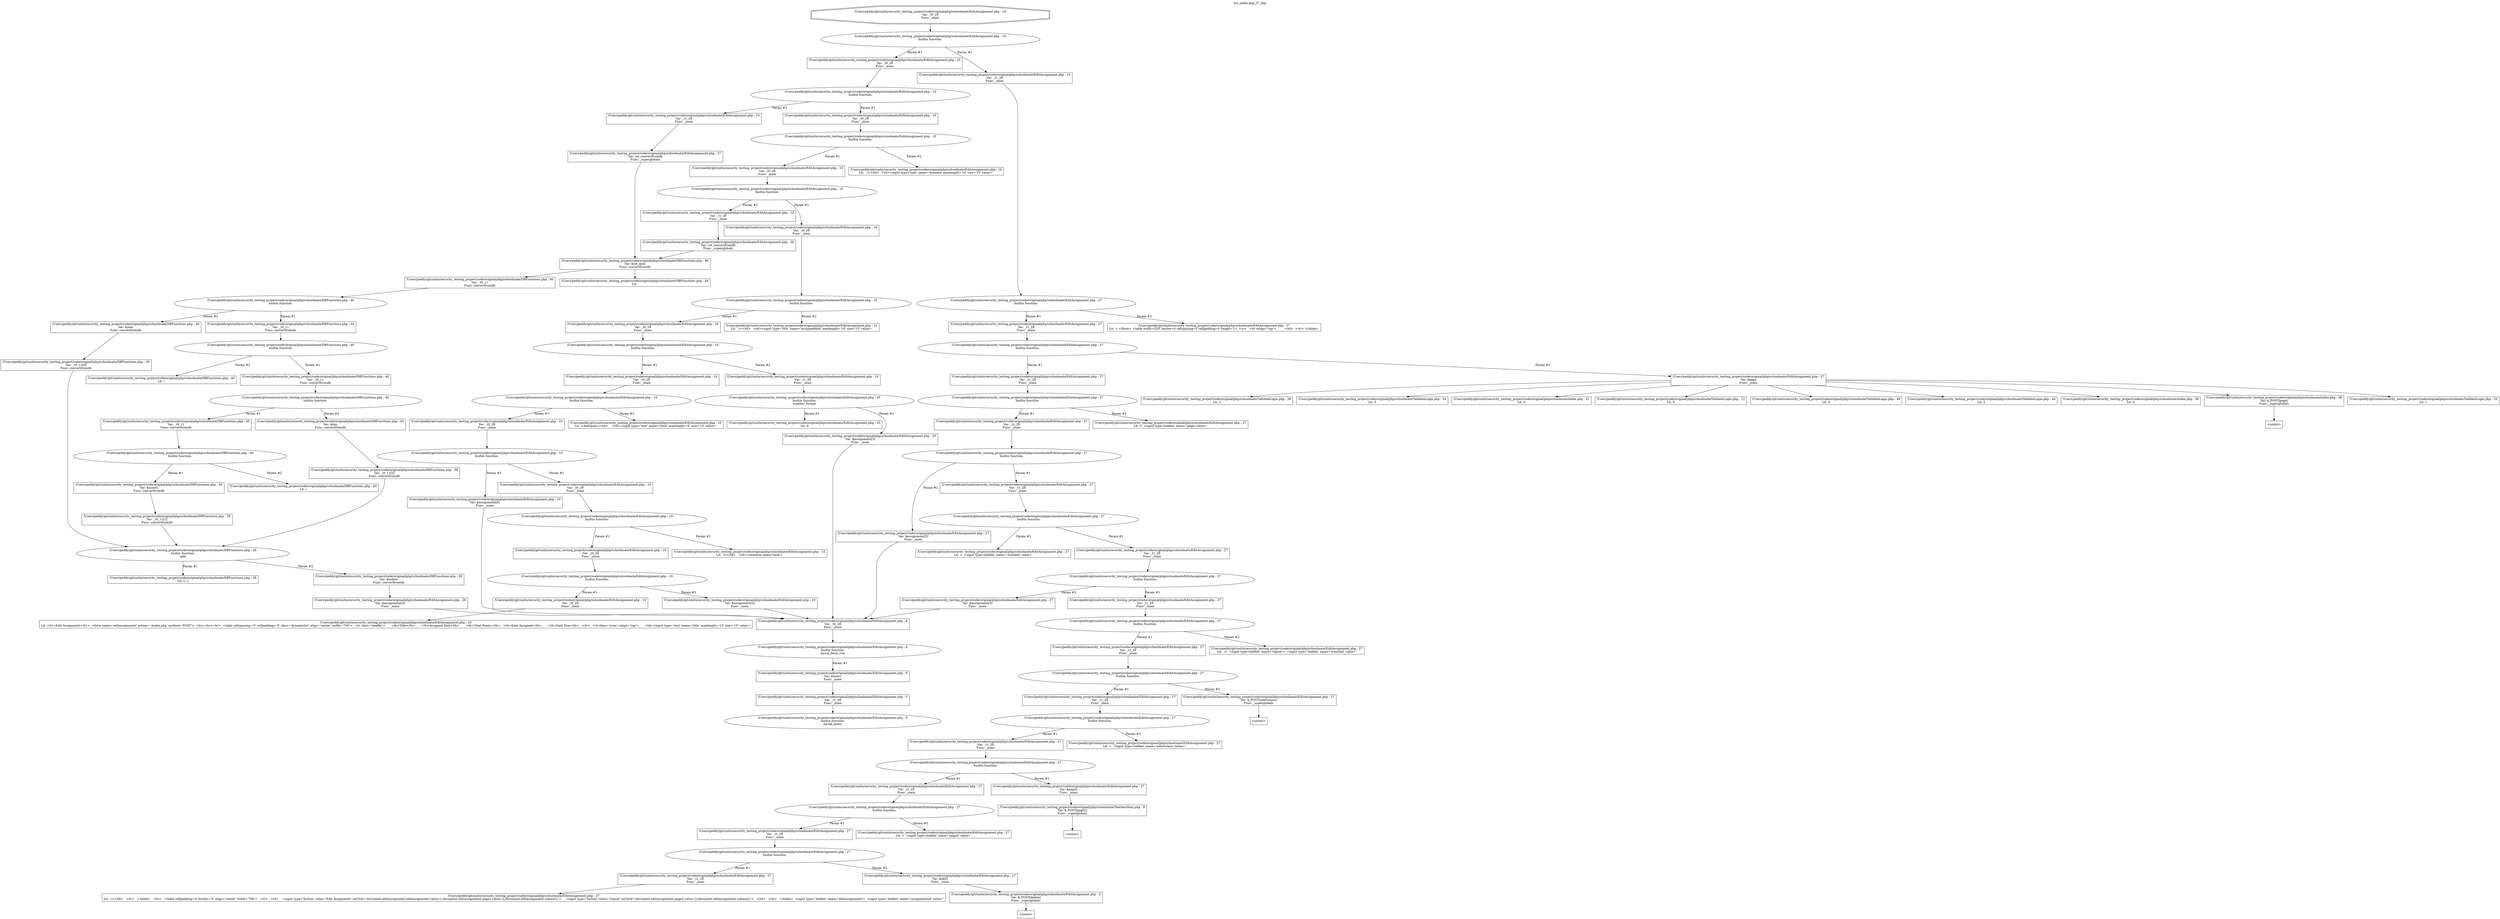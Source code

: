 digraph cfg {
  label="xss_index.php_37_dep";
  labelloc=t;
  n1 [shape=doubleoctagon, label="/Users/peddy/git/unitn/security_testing_project/code/original/php/schoolmate/EditAssignment.php : 10\nVar: _t0_29\nFunc: _main\n"];
  n2 [shape=ellipse, label="/Users/peddy/git/unitn/security_testing_project/code/original/php/schoolmate/EditAssignment.php : 10\nbuiltin function:\n.\n"];
  n3 [shape=box, label="/Users/peddy/git/unitn/security_testing_project/code/original/php/schoolmate/EditAssignment.php : 10\nVar: _t0_29\nFunc: _main\n"];
  n4 [shape=ellipse, label="/Users/peddy/git/unitn/security_testing_project/code/original/php/schoolmate/EditAssignment.php : 10\nbuiltin function:\n.\n"];
  n5 [shape=box, label="/Users/peddy/git/unitn/security_testing_project/code/original/php/schoolmate/EditAssignment.php : 10\nVar: _t0_29\nFunc: _main\n"];
  n6 [shape=ellipse, label="/Users/peddy/git/unitn/security_testing_project/code/original/php/schoolmate/EditAssignment.php : 10\nbuiltin function:\n.\n"];
  n7 [shape=box, label="/Users/peddy/git/unitn/security_testing_project/code/original/php/schoolmate/EditAssignment.php : 10\nVar: _t0_29\nFunc: _main\n"];
  n8 [shape=ellipse, label="/Users/peddy/git/unitn/security_testing_project/code/original/php/schoolmate/EditAssignment.php : 10\nbuiltin function:\n.\n"];
  n9 [shape=box, label="/Users/peddy/git/unitn/security_testing_project/code/original/php/schoolmate/EditAssignment.php : 10\nVar: _t0_29\nFunc: _main\n"];
  n10 [shape=ellipse, label="/Users/peddy/git/unitn/security_testing_project/code/original/php/schoolmate/EditAssignment.php : 10\nbuiltin function:\n.\n"];
  n11 [shape=box, label="/Users/peddy/git/unitn/security_testing_project/code/original/php/schoolmate/EditAssignment.php : 10\nVar: _t0_29\nFunc: _main\n"];
  n12 [shape=ellipse, label="/Users/peddy/git/unitn/security_testing_project/code/original/php/schoolmate/EditAssignment.php : 10\nbuiltin function:\n.\n"];
  n13 [shape=box, label="/Users/peddy/git/unitn/security_testing_project/code/original/php/schoolmate/EditAssignment.php : 10\nVar: _t0_29\nFunc: _main\n"];
  n14 [shape=ellipse, label="/Users/peddy/git/unitn/security_testing_project/code/original/php/schoolmate/EditAssignment.php : 10\nbuiltin function:\n.\n"];
  n15 [shape=box, label="/Users/peddy/git/unitn/security_testing_project/code/original/php/schoolmate/EditAssignment.php : 10\nVar: _t0_29\nFunc: _main\n"];
  n16 [shape=ellipse, label="/Users/peddy/git/unitn/security_testing_project/code/original/php/schoolmate/EditAssignment.php : 10\nbuiltin function:\n.\n"];
  n17 [shape=box, label="/Users/peddy/git/unitn/security_testing_project/code/original/php/schoolmate/EditAssignment.php : 10\nVar: _t0_29\nFunc: _main\n"];
  n18 [shape=ellipse, label="/Users/peddy/git/unitn/security_testing_project/code/original/php/schoolmate/EditAssignment.php : 10\nbuiltin function:\n.\n"];
  n19 [shape=box, label="/Users/peddy/git/unitn/security_testing_project/code/original/php/schoolmate/EditAssignment.php : 10\nVar: _t0_29\nFunc: _main\n"];
  n20 [shape=ellipse, label="/Users/peddy/git/unitn/security_testing_project/code/original/php/schoolmate/EditAssignment.php : 10\nbuiltin function:\n.\n"];
  n21 [shape=box, label="/Users/peddy/git/unitn/security_testing_project/code/original/php/schoolmate/EditAssignment.php : 10\nVar: _t0_29\nFunc: _main\n"];
  n22 [shape=box, label="/Users/peddy/git/unitn/security_testing_project/code/original/php/schoolmate/EditAssignment.php : 10\nLit: <h1>Edit Assignment</h1>  <form name='editassignment' action='./index.php' method='POST'>  <br><br><br>  <table cellspacing='0' cellpadding='5' class='dynamiclist' align='center' width='700'>   <tr class='header'>	<th>Title</th>	<th>Assigned Task</th>	<th>Total Points</th>	<th>Date Assigned</th>	<th>Date Due</th>   </tr>   <tr class='even' valign='top'>	<td><input type='text' name='title' maxlength='15' size='15' value='\n"];
  n23 [shape=box, label="/Users/peddy/git/unitn/security_testing_project/code/original/php/schoolmate/EditAssignment.php : 10\nVar: $assignment[2]\nFunc: _main\n"];
  n24 [shape=box, label="/Users/peddy/git/unitn/security_testing_project/code/original/php/schoolmate/EditAssignment.php : 8\nVar: _t0_29\nFunc: _main\n"];
  n25 [shape=ellipse, label="/Users/peddy/git/unitn/security_testing_project/code/original/php/schoolmate/EditAssignment.php : 8\nbuiltin function:\nmysql_fetch_row\n"];
  n26 [shape=box, label="/Users/peddy/git/unitn/security_testing_project/code/original/php/schoolmate/EditAssignment.php : 8\nVar: $query\nFunc: _main\n"];
  n27 [shape=box, label="/Users/peddy/git/unitn/security_testing_project/code/original/php/schoolmate/EditAssignment.php : 5\nVar: _t1_29\nFunc: _main\n"];
  n28 [shape=ellipse, label="/Users/peddy/git/unitn/security_testing_project/code/original/php/schoolmate/EditAssignment.php : 5\nbuiltin function:\nmysql_query\n"];
  n29 [shape=box, label="/Users/peddy/git/unitn/security_testing_project/code/original/php/schoolmate/EditAssignment.php : 10\nLit:  /></td>	<td><textarea name=task'>\n"];
  n30 [shape=box, label="/Users/peddy/git/unitn/security_testing_project/code/original/php/schoolmate/EditAssignment.php : 10\nVar: $assignment[6]\nFunc: _main\n"];
  n31 [shape=box, label="/Users/peddy/git/unitn/security_testing_project/code/original/php/schoolmate/EditAssignment.php : 10\nLit: </textarea></td>	<td><input type='text' name='total' maxlength='6' size='15' value='\n"];
  n32 [shape=box, label="/Users/peddy/git/unitn/security_testing_project/code/original/php/schoolmate/EditAssignment.php : 10\nVar: _t1_29\nFunc: _main\n"];
  n33 [shape=ellipse, label="/Users/peddy/git/unitn/security_testing_project/code/original/php/schoolmate/EditAssignment.php : 25\nbuiltin function:\nnumber_format\n"];
  n34 [shape=box, label="/Users/peddy/git/unitn/security_testing_project/code/original/php/schoolmate/EditAssignment.php : 25\nVar: $assignment[3]\nFunc: _main\n"];
  n35 [shape=box, label="/Users/peddy/git/unitn/security_testing_project/code/original/php/schoolmate/EditAssignment.php : 25\nLit: 0\n"];
  n36 [shape=box, label="/Users/peddy/git/unitn/security_testing_project/code/original/php/schoolmate/EditAssignment.php : 10\nLit: ' /></td>	<td><input type='text' name='assigneddate' maxlength='10' size='15' value='\n"];
  n37 [shape=box, label="/Users/peddy/git/unitn/security_testing_project/code/original/php/schoolmate/EditAssignment.php : 10\nVar: _t1_29\nFunc: _main\n"];
  n38 [shape=box, label="/Users/peddy/git/unitn/security_testing_project/code/original/php/schoolmate/EditAssignment.php : 26\nVar: ret_convertfromdb\nFunc: _superglobals\n"];
  n39 [shape=box, label="/Users/peddy/git/unitn/security_testing_project/code/original/php/schoolmate/DBFunctions.php : 46\nVar: $ret_date\nFunc: convertfromdb\n"];
  n40 [shape=box, label="/Users/peddy/git/unitn/security_testing_project/code/original/php/schoolmate/DBFunctions.php : 44\nLit: \n"];
  n41 [shape=box, label="/Users/peddy/git/unitn/security_testing_project/code/original/php/schoolmate/DBFunctions.php : 40\nVar: _t0_11\nFunc: convertfromdb\n"];
  n42 [shape=ellipse, label="/Users/peddy/git/unitn/security_testing_project/code/original/php/schoolmate/DBFunctions.php : 40\nbuiltin function:\n.\n"];
  n43 [shape=box, label="/Users/peddy/git/unitn/security_testing_project/code/original/php/schoolmate/DBFunctions.php : 40\nVar: _t0_11\nFunc: convertfromdb\n"];
  n44 [shape=ellipse, label="/Users/peddy/git/unitn/security_testing_project/code/original/php/schoolmate/DBFunctions.php : 40\nbuiltin function:\n.\n"];
  n45 [shape=box, label="/Users/peddy/git/unitn/security_testing_project/code/original/php/schoolmate/DBFunctions.php : 40\nVar: _t0_11\nFunc: convertfromdb\n"];
  n46 [shape=ellipse, label="/Users/peddy/git/unitn/security_testing_project/code/original/php/schoolmate/DBFunctions.php : 40\nbuiltin function:\n.\n"];
  n47 [shape=box, label="/Users/peddy/git/unitn/security_testing_project/code/original/php/schoolmate/DBFunctions.php : 40\nVar: _t0_11\nFunc: convertfromdb\n"];
  n48 [shape=ellipse, label="/Users/peddy/git/unitn/security_testing_project/code/original/php/schoolmate/DBFunctions.php : 40\nbuiltin function:\n.\n"];
  n49 [shape=box, label="/Users/peddy/git/unitn/security_testing_project/code/original/php/schoolmate/DBFunctions.php : 40\nVar: $month\nFunc: convertfromdb\n"];
  n50 [shape=box, label="/Users/peddy/git/unitn/security_testing_project/code/original/php/schoolmate/DBFunctions.php : 39\nVar: _t0_11[1]\nFunc: convertfromdb\n"];
  n51 [shape=ellipse, label="/Users/peddy/git/unitn/security_testing_project/code/original/php/schoolmate/DBFunctions.php : 39\nbuiltin function:\nsplit\n"];
  n52 [shape=box, label="/Users/peddy/git/unitn/security_testing_project/code/original/php/schoolmate/DBFunctions.php : 39\nLit: [/.-]\n"];
  n53 [shape=box, label="/Users/peddy/git/unitn/security_testing_project/code/original/php/schoolmate/DBFunctions.php : 39\nVar: $indate\nFunc: convertfromdb\n"];
  n54 [shape=box, label="/Users/peddy/git/unitn/security_testing_project/code/original/php/schoolmate/EditAssignment.php : 26\nVar: $assignment[4]\nFunc: _main\n"];
  n55 [shape=box, label="/Users/peddy/git/unitn/security_testing_project/code/original/php/schoolmate/DBFunctions.php : 40\nLit: /\n"];
  n56 [shape=box, label="/Users/peddy/git/unitn/security_testing_project/code/original/php/schoolmate/DBFunctions.php : 40\nVar: $day\nFunc: convertfromdb\n"];
  n57 [shape=box, label="/Users/peddy/git/unitn/security_testing_project/code/original/php/schoolmate/DBFunctions.php : 39\nVar: _t0_11[2]\nFunc: convertfromdb\n"];
  n58 [shape=box, label="/Users/peddy/git/unitn/security_testing_project/code/original/php/schoolmate/DBFunctions.php : 40\nLit: /\n"];
  n59 [shape=box, label="/Users/peddy/git/unitn/security_testing_project/code/original/php/schoolmate/DBFunctions.php : 40\nVar: $year\nFunc: convertfromdb\n"];
  n60 [shape=box, label="/Users/peddy/git/unitn/security_testing_project/code/original/php/schoolmate/DBFunctions.php : 39\nVar: _t0_11[0]\nFunc: convertfromdb\n"];
  n61 [shape=box, label="/Users/peddy/git/unitn/security_testing_project/code/original/php/schoolmate/EditAssignment.php : 10\nLit: ' /></td>	<td><input type='text' name='duedate' maxlength='10' size='15' value='\n"];
  n62 [shape=box, label="/Users/peddy/git/unitn/security_testing_project/code/original/php/schoolmate/EditAssignment.php : 10\nVar: _t1_29\nFunc: _main\n"];
  n63 [shape=box, label="/Users/peddy/git/unitn/security_testing_project/code/original/php/schoolmate/EditAssignment.php : 27\nVar: ret_convertfromdb\nFunc: _superglobals\n"];
  n64 [shape=box, label="/Users/peddy/git/unitn/security_testing_project/code/original/php/schoolmate/EditAssignment.php : 10\nVar: _t1_29\nFunc: _main\n"];
  n65 [shape=ellipse, label="/Users/peddy/git/unitn/security_testing_project/code/original/php/schoolmate/EditAssignment.php : 27\nbuiltin function:\n.\n"];
  n66 [shape=box, label="/Users/peddy/git/unitn/security_testing_project/code/original/php/schoolmate/EditAssignment.php : 27\nVar: _t1_29\nFunc: _main\n"];
  n67 [shape=ellipse, label="/Users/peddy/git/unitn/security_testing_project/code/original/php/schoolmate/EditAssignment.php : 27\nbuiltin function:\n.\n"];
  n68 [shape=box, label="/Users/peddy/git/unitn/security_testing_project/code/original/php/schoolmate/EditAssignment.php : 27\nVar: _t1_29\nFunc: _main\n"];
  n69 [shape=ellipse, label="/Users/peddy/git/unitn/security_testing_project/code/original/php/schoolmate/EditAssignment.php : 27\nbuiltin function:\n.\n"];
  n70 [shape=box, label="/Users/peddy/git/unitn/security_testing_project/code/original/php/schoolmate/EditAssignment.php : 27\nVar: _t1_29\nFunc: _main\n"];
  n71 [shape=ellipse, label="/Users/peddy/git/unitn/security_testing_project/code/original/php/schoolmate/EditAssignment.php : 27\nbuiltin function:\n.\n"];
  n72 [shape=box, label="/Users/peddy/git/unitn/security_testing_project/code/original/php/schoolmate/EditAssignment.php : 27\nVar: _t1_29\nFunc: _main\n"];
  n73 [shape=ellipse, label="/Users/peddy/git/unitn/security_testing_project/code/original/php/schoolmate/EditAssignment.php : 27\nbuiltin function:\n.\n"];
  n74 [shape=box, label="/Users/peddy/git/unitn/security_testing_project/code/original/php/schoolmate/EditAssignment.php : 27\nVar: _t1_29\nFunc: _main\n"];
  n75 [shape=ellipse, label="/Users/peddy/git/unitn/security_testing_project/code/original/php/schoolmate/EditAssignment.php : 27\nbuiltin function:\n.\n"];
  n76 [shape=box, label="/Users/peddy/git/unitn/security_testing_project/code/original/php/schoolmate/EditAssignment.php : 27\nVar: _t1_29\nFunc: _main\n"];
  n77 [shape=ellipse, label="/Users/peddy/git/unitn/security_testing_project/code/original/php/schoolmate/EditAssignment.php : 27\nbuiltin function:\n.\n"];
  n78 [shape=box, label="/Users/peddy/git/unitn/security_testing_project/code/original/php/schoolmate/EditAssignment.php : 27\nVar: _t1_29\nFunc: _main\n"];
  n79 [shape=ellipse, label="/Users/peddy/git/unitn/security_testing_project/code/original/php/schoolmate/EditAssignment.php : 27\nbuiltin function:\n.\n"];
  n80 [shape=box, label="/Users/peddy/git/unitn/security_testing_project/code/original/php/schoolmate/EditAssignment.php : 27\nVar: _t1_29\nFunc: _main\n"];
  n81 [shape=ellipse, label="/Users/peddy/git/unitn/security_testing_project/code/original/php/schoolmate/EditAssignment.php : 27\nbuiltin function:\n.\n"];
  n82 [shape=box, label="/Users/peddy/git/unitn/security_testing_project/code/original/php/schoolmate/EditAssignment.php : 27\nVar: _t1_29\nFunc: _main\n"];
  n83 [shape=ellipse, label="/Users/peddy/git/unitn/security_testing_project/code/original/php/schoolmate/EditAssignment.php : 27\nbuiltin function:\n.\n"];
  n84 [shape=box, label="/Users/peddy/git/unitn/security_testing_project/code/original/php/schoolmate/EditAssignment.php : 27\nVar: _t1_29\nFunc: _main\n"];
  n85 [shape=ellipse, label="/Users/peddy/git/unitn/security_testing_project/code/original/php/schoolmate/EditAssignment.php : 27\nbuiltin function:\n.\n"];
  n86 [shape=box, label="/Users/peddy/git/unitn/security_testing_project/code/original/php/schoolmate/EditAssignment.php : 27\nVar: _t1_29\nFunc: _main\n"];
  n87 [shape=ellipse, label="/Users/peddy/git/unitn/security_testing_project/code/original/php/schoolmate/EditAssignment.php : 27\nbuiltin function:\n.\n"];
  n88 [shape=box, label="/Users/peddy/git/unitn/security_testing_project/code/original/php/schoolmate/EditAssignment.php : 27\nVar: _t1_29\nFunc: _main\n"];
  n89 [shape=box, label="/Users/peddy/git/unitn/security_testing_project/code/original/php/schoolmate/EditAssignment.php : 27\nLit:  /></td>   </tr>   </table>   <br>   <table cellpadding=0' border='0' align='center' width='700'>   <tr>   <td>	<input type='button' value='Edit Assignment' onClick='document.editassignment.editassignment.value=1;document.editassignment.page2.value=2;document.editassignment.submit();'>	<input type='button' value='Cancel' onClick='document.editassignment.page2.value=2;document.editassignment.submit();'>   </td>   </tr>   </table>  <input type='hidden' name='editassignment'>  <input type='hidden' name='assignmentid' value='\n"];
  n90 [shape=box, label="/Users/peddy/git/unitn/security_testing_project/code/original/php/schoolmate/EditAssignment.php : 27\nVar: $id[0]\nFunc: _main\n"];
  n91 [shape=box, label="/Users/peddy/git/unitn/security_testing_project/code/original/php/schoolmate/EditAssignment.php : 2\nVar: $_POST[delete]\nFunc: _superglobals\n"];
  n92 [shape=box, label="<uninit>"];
  n93 [shape=box, label="/Users/peddy/git/unitn/security_testing_project/code/original/php/schoolmate/EditAssignment.php : 27\nLit: >  <input type=hidden' name='page2' value='\n"];
  n94 [shape=box, label="/Users/peddy/git/unitn/security_testing_project/code/original/php/schoolmate/EditAssignment.php : 27\nVar: $page2\nFunc: _main\n"];
  n95 [shape=box, label="/Users/peddy/git/unitn/security_testing_project/code/original/php/schoolmate/TeacherMain.php : 8\nVar: $_POST[page2]\nFunc: _superglobals\n"];
  n96 [shape=box, label="<uninit>"];
  n97 [shape=box, label="/Users/peddy/git/unitn/security_testing_project/code/original/php/schoolmate/EditAssignment.php : 27\nLit: >  <input type=hidden' name='selectclass' value='\n"];
  n98 [shape=box, label="/Users/peddy/git/unitn/security_testing_project/code/original/php/schoolmate/EditAssignment.php : 27\nVar: $_POST[selectclass]\nFunc: _superglobals\n"];
  n99 [shape=box, label="<uninit>"];
  n100 [shape=box, label="/Users/peddy/git/unitn/security_testing_project/code/original/php/schoolmate/EditAssignment.php : 27\nLit:  />  <input type=hidden' name='logout'>  <input type='hidden' name='wastotal' value='\n"];
  n101 [shape=box, label="/Users/peddy/git/unitn/security_testing_project/code/original/php/schoolmate/EditAssignment.php : 27\nVar: $assignment[3]\nFunc: _main\n"];
  n102 [shape=box, label="/Users/peddy/git/unitn/security_testing_project/code/original/php/schoolmate/EditAssignment.php : 27\nLit: >  <input type=hidden' name='wasdate' value='\n"];
  n103 [shape=box, label="/Users/peddy/git/unitn/security_testing_project/code/original/php/schoolmate/EditAssignment.php : 27\nVar: $assignment[5]\nFunc: _main\n"];
  n104 [shape=box, label="/Users/peddy/git/unitn/security_testing_project/code/original/php/schoolmate/EditAssignment.php : 27\nLit: >  <input type=hidden' name='page' value='\n"];
  n105 [shape=box, label="/Users/peddy/git/unitn/security_testing_project/code/original/php/schoolmate/EditAssignment.php : 27\nVar: $page\nFunc: _main\n"];
  n106 [shape=box, label="/Users/peddy/git/unitn/security_testing_project/code/original/php/schoolmate/ValidateLogin.php : 39\nLit: 2\n"];
  n107 [shape=box, label="/Users/peddy/git/unitn/security_testing_project/code/original/php/schoolmate/ValidateLogin.php : 54\nLit: 5\n"];
  n108 [shape=box, label="/Users/peddy/git/unitn/security_testing_project/code/original/php/schoolmate/index.php : 51\nLit: 0\n"];
  n109 [shape=box, label="/Users/peddy/git/unitn/security_testing_project/code/original/php/schoolmate/ValidateLogin.php : 12\nLit: 0\n"];
  n110 [shape=box, label="/Users/peddy/git/unitn/security_testing_project/code/original/php/schoolmate/ValidateLogin.php : 49\nLit: 4\n"];
  n111 [shape=box, label="/Users/peddy/git/unitn/security_testing_project/code/original/php/schoolmate/ValidateLogin.php : 44\nLit: 2\n"];
  n112 [shape=box, label="/Users/peddy/git/unitn/security_testing_project/code/original/php/schoolmate/index.php : 39\nLit: 0\n"];
  n113 [shape=box, label="/Users/peddy/git/unitn/security_testing_project/code/original/php/schoolmate/index.php : 36\nVar: $_POST[page]\nFunc: _superglobals\n"];
  n114 [shape=box, label="<uninit>"];
  n115 [shape=box, label="/Users/peddy/git/unitn/security_testing_project/code/original/php/schoolmate/ValidateLogin.php : 34\nLit: 1\n"];
  n116 [shape=box, label="/Users/peddy/git/unitn/security_testing_project/code/original/php/schoolmate/EditAssignment.php : 27\nLit: > </form> <table width=520' border=0 cellspacing=0 cellpadding=0 height=1>  <tr>   <td valign='top'>	&nbsp;   </td>  </tr> </table> \n"];
  n1 -> n2;
  n3 -> n4;
  n5 -> n6;
  n7 -> n8;
  n9 -> n10;
  n11 -> n12;
  n13 -> n14;
  n15 -> n16;
  n17 -> n18;
  n19 -> n20;
  n21 -> n22;
  n20 -> n21[label="Param #1"];
  n20 -> n23[label="Param #2"];
  n24 -> n25;
  n27 -> n28;
  n26 -> n27;
  n25 -> n26[label="Param #1"];
  n23 -> n24;
  n18 -> n19[label="Param #1"];
  n18 -> n29[label="Param #2"];
  n16 -> n17[label="Param #1"];
  n16 -> n30[label="Param #2"];
  n30 -> n24;
  n14 -> n15[label="Param #1"];
  n14 -> n31[label="Param #2"];
  n12 -> n13[label="Param #1"];
  n12 -> n32[label="Param #2"];
  n32 -> n33;
  n34 -> n24;
  n33 -> n34[label="Param #1"];
  n33 -> n35[label="Param #2"];
  n10 -> n11[label="Param #1"];
  n10 -> n36[label="Param #2"];
  n8 -> n9[label="Param #1"];
  n8 -> n37[label="Param #2"];
  n39 -> n40;
  n39 -> n41;
  n41 -> n42;
  n43 -> n44;
  n45 -> n46;
  n47 -> n48;
  n50 -> n51;
  n51 -> n52[label="Param #1"];
  n51 -> n53[label="Param #2"];
  n54 -> n24;
  n53 -> n54;
  n49 -> n50;
  n48 -> n49[label="Param #1"];
  n48 -> n55[label="Param #2"];
  n46 -> n47[label="Param #1"];
  n46 -> n56[label="Param #2"];
  n57 -> n51;
  n56 -> n57;
  n44 -> n45[label="Param #1"];
  n44 -> n58[label="Param #2"];
  n42 -> n43[label="Param #1"];
  n42 -> n59[label="Param #2"];
  n60 -> n51;
  n59 -> n60;
  n38 -> n39;
  n37 -> n38;
  n6 -> n7[label="Param #1"];
  n6 -> n61[label="Param #2"];
  n4 -> n5[label="Param #1"];
  n4 -> n62[label="Param #2"];
  n63 -> n39;
  n62 -> n63;
  n2 -> n3[label="Param #1"];
  n2 -> n64[label="Param #2"];
  n64 -> n65;
  n66 -> n67;
  n68 -> n69;
  n70 -> n71;
  n72 -> n73;
  n74 -> n75;
  n76 -> n77;
  n78 -> n79;
  n80 -> n81;
  n82 -> n83;
  n84 -> n85;
  n86 -> n87;
  n88 -> n89;
  n87 -> n88[label="Param #1"];
  n87 -> n90[label="Param #2"];
  n91 -> n92;
  n90 -> n91;
  n85 -> n86[label="Param #1"];
  n85 -> n93[label="Param #2"];
  n83 -> n84[label="Param #1"];
  n83 -> n94[label="Param #2"];
  n95 -> n96;
  n94 -> n95;
  n81 -> n82[label="Param #1"];
  n81 -> n97[label="Param #2"];
  n79 -> n80[label="Param #1"];
  n79 -> n98[label="Param #2"];
  n98 -> n99;
  n77 -> n78[label="Param #1"];
  n77 -> n100[label="Param #2"];
  n75 -> n76[label="Param #1"];
  n75 -> n101[label="Param #2"];
  n101 -> n24;
  n73 -> n74[label="Param #1"];
  n73 -> n102[label="Param #2"];
  n71 -> n72[label="Param #1"];
  n71 -> n103[label="Param #2"];
  n103 -> n24;
  n69 -> n70[label="Param #1"];
  n69 -> n104[label="Param #2"];
  n67 -> n68[label="Param #1"];
  n67 -> n105[label="Param #2"];
  n105 -> n106;
  n105 -> n107;
  n105 -> n108;
  n105 -> n109;
  n105 -> n110;
  n105 -> n111;
  n105 -> n112;
  n105 -> n113;
  n105 -> n115;
  n113 -> n114;
  n65 -> n66[label="Param #1"];
  n65 -> n116[label="Param #2"];
}
